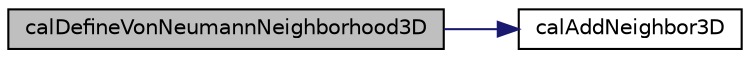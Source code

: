 digraph "calDefineVonNeumannNeighborhood3D"
{
  edge [fontname="Helvetica",fontsize="10",labelfontname="Helvetica",labelfontsize="10"];
  node [fontname="Helvetica",fontsize="10",shape=record];
  rankdir="LR";
  Node1 [label="calDefineVonNeumannNeighborhood3D",height=0.2,width=0.4,color="black", fillcolor="grey75", style="filled" fontcolor="black"];
  Node1 -> Node2 [color="midnightblue",fontsize="10",style="solid",fontname="Helvetica"];
  Node2 [label="calAddNeighbor3D",height=0.2,width=0.4,color="black", fillcolor="white", style="filled",URL="$cal3_d_8c.html#a609ee8bfacb459f5f10489279eeb978f",tooltip="Adds a neighbour to CALModel3D::X and updates the value of CALModel3D::sizeof_X. "];
}
